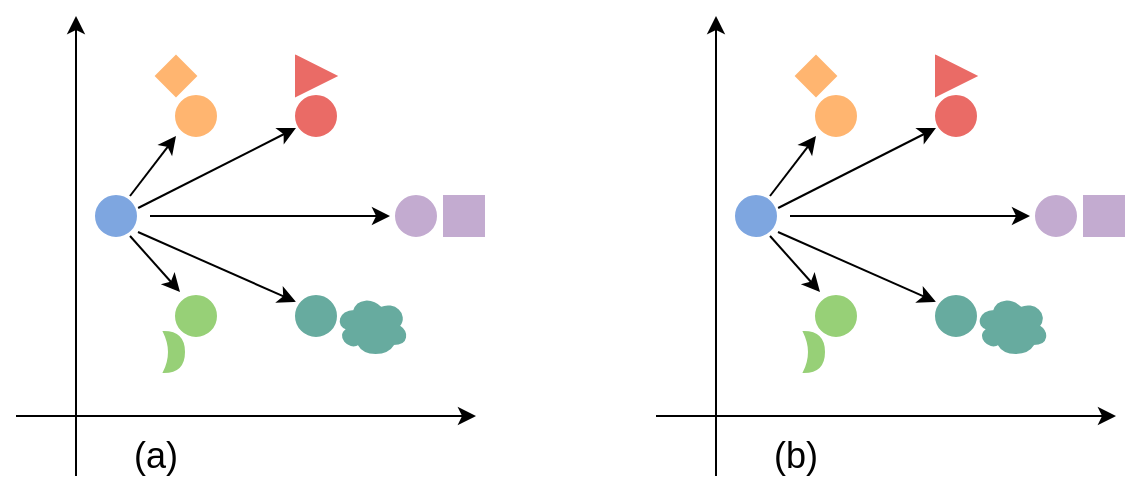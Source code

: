 <mxfile version="14.1.1" type="github">
  <diagram id="80Vs4c1H_c8xHC2_XbvR" name="Page-1">
    <mxGraphModel dx="1022" dy="437" grid="1" gridSize="10" guides="1" tooltips="1" connect="1" arrows="1" fold="1" page="1" pageScale="1" pageWidth="827" pageHeight="1169" math="0" shadow="0">
      <root>
        <mxCell id="0" />
        <mxCell id="1" parent="0" />
        <mxCell id="F7xzwialKHEL7geWUdll-1" value="" style="endArrow=classic;html=1;" edge="1" parent="1">
          <mxGeometry width="50" height="50" relative="1" as="geometry">
            <mxPoint x="80" y="310" as="sourcePoint" />
            <mxPoint x="80" y="80" as="targetPoint" />
          </mxGeometry>
        </mxCell>
        <mxCell id="F7xzwialKHEL7geWUdll-2" value="" style="endArrow=classic;html=1;" edge="1" parent="1">
          <mxGeometry width="50" height="50" relative="1" as="geometry">
            <mxPoint x="50" y="280" as="sourcePoint" />
            <mxPoint x="280" y="280" as="targetPoint" />
          </mxGeometry>
        </mxCell>
        <mxCell id="F7xzwialKHEL7geWUdll-3" value="" style="ellipse;whiteSpace=wrap;html=1;aspect=fixed;fillColor=#7EA6E0;strokeColor=#7EA6E0;" vertex="1" parent="1">
          <mxGeometry x="90" y="170" width="20" height="20" as="geometry" />
        </mxCell>
        <mxCell id="F7xzwialKHEL7geWUdll-7" value="" style="ellipse;whiteSpace=wrap;html=1;aspect=fixed;fillColor=#FFB570;strokeColor=#FFB570;" vertex="1" parent="1">
          <mxGeometry x="130" y="120" width="20" height="20" as="geometry" />
        </mxCell>
        <mxCell id="F7xzwialKHEL7geWUdll-8" value="" style="ellipse;whiteSpace=wrap;html=1;aspect=fixed;strokeColor=#97D077;fillColor=#97D077;" vertex="1" parent="1">
          <mxGeometry x="130" y="220" width="20" height="20" as="geometry" />
        </mxCell>
        <mxCell id="F7xzwialKHEL7geWUdll-9" value="" style="ellipse;whiteSpace=wrap;html=1;aspect=fixed;fillColor=#EA6B66;strokeColor=#EA6B66;" vertex="1" parent="1">
          <mxGeometry x="190" y="120" width="20" height="20" as="geometry" />
        </mxCell>
        <mxCell id="F7xzwialKHEL7geWUdll-10" value="" style="ellipse;whiteSpace=wrap;html=1;aspect=fixed;strokeColor=#67AB9F;fillColor=#67AB9F;" vertex="1" parent="1">
          <mxGeometry x="190" y="220" width="20" height="20" as="geometry" />
        </mxCell>
        <mxCell id="F7xzwialKHEL7geWUdll-13" value="" style="endArrow=classic;html=1;exitX=1;exitY=1;exitDx=0;exitDy=0;exitPerimeter=0;" edge="1" parent="1">
          <mxGeometry width="50" height="50" relative="1" as="geometry">
            <mxPoint x="107" y="190" as="sourcePoint" />
            <mxPoint x="132" y="218" as="targetPoint" />
          </mxGeometry>
        </mxCell>
        <mxCell id="F7xzwialKHEL7geWUdll-16" value="" style="endArrow=classic;html=1;" edge="1" parent="1">
          <mxGeometry width="50" height="50" relative="1" as="geometry">
            <mxPoint x="107" y="170" as="sourcePoint" />
            <mxPoint x="130" y="140" as="targetPoint" />
          </mxGeometry>
        </mxCell>
        <mxCell id="F7xzwialKHEL7geWUdll-18" value="" style="endArrow=classic;html=1;entryX=0;entryY=0;entryDx=0;entryDy=0;exitX=1.2;exitY=0.9;exitDx=0;exitDy=0;exitPerimeter=0;" edge="1" parent="1">
          <mxGeometry width="50" height="50" relative="1" as="geometry">
            <mxPoint x="111" y="188" as="sourcePoint" />
            <mxPoint x="189.929" y="222.929" as="targetPoint" />
          </mxGeometry>
        </mxCell>
        <mxCell id="F7xzwialKHEL7geWUdll-19" value="" style="endArrow=classic;html=1;exitX=1.2;exitY=0.9;exitDx=0;exitDy=0;exitPerimeter=0;" edge="1" parent="1">
          <mxGeometry width="50" height="50" relative="1" as="geometry">
            <mxPoint x="111.07" y="176" as="sourcePoint" />
            <mxPoint x="190" y="136" as="targetPoint" />
          </mxGeometry>
        </mxCell>
        <mxCell id="F7xzwialKHEL7geWUdll-20" value="" style="rhombus;whiteSpace=wrap;html=1;fillColor=#FFB570;strokeColor=#FFB570;" vertex="1" parent="1">
          <mxGeometry x="120" y="100" width="20" height="20" as="geometry" />
        </mxCell>
        <mxCell id="F7xzwialKHEL7geWUdll-22" value="" style="triangle;whiteSpace=wrap;html=1;fillColor=#EA6B66;strokeColor=#EA6B66;" vertex="1" parent="1">
          <mxGeometry x="190" y="100" width="20" height="20" as="geometry" />
        </mxCell>
        <mxCell id="F7xzwialKHEL7geWUdll-23" value="" style="rounded=0;whiteSpace=wrap;html=1;strokeColor=#C3ABD0;fillColor=#C3ABD0;" vertex="1" parent="1">
          <mxGeometry x="264" y="170" width="20" height="20" as="geometry" />
        </mxCell>
        <mxCell id="F7xzwialKHEL7geWUdll-25" value="" style="ellipse;whiteSpace=wrap;html=1;aspect=fixed;fillColor=#C3ABD0;strokeColor=#C3ABD0;" vertex="1" parent="1">
          <mxGeometry x="240" y="170" width="20" height="20" as="geometry" />
        </mxCell>
        <mxCell id="F7xzwialKHEL7geWUdll-26" value="" style="endArrow=classic;html=1;exitX=1;exitY=0.5;exitDx=0;exitDy=0;" edge="1" parent="1">
          <mxGeometry width="50" height="50" relative="1" as="geometry">
            <mxPoint x="117" y="180" as="sourcePoint" />
            <mxPoint x="237" y="180" as="targetPoint" />
          </mxGeometry>
        </mxCell>
        <mxCell id="F7xzwialKHEL7geWUdll-34" value="" style="ellipse;shape=cloud;whiteSpace=wrap;html=1;fillColor=#67AB9F;strokeColor=#67AB9F;" vertex="1" parent="1">
          <mxGeometry x="210" y="220" width="36" height="30" as="geometry" />
        </mxCell>
        <mxCell id="F7xzwialKHEL7geWUdll-36" value="" style="shape=xor;whiteSpace=wrap;html=1;fillColor=#97D077;strokeColor=#97D077;" vertex="1" parent="1">
          <mxGeometry x="124" y="238" width="10" height="20" as="geometry" />
        </mxCell>
        <mxCell id="F7xzwialKHEL7geWUdll-41" value="" style="endArrow=classic;html=1;" edge="1" parent="1">
          <mxGeometry width="50" height="50" relative="1" as="geometry">
            <mxPoint x="400" y="310" as="sourcePoint" />
            <mxPoint x="400" y="80" as="targetPoint" />
          </mxGeometry>
        </mxCell>
        <mxCell id="F7xzwialKHEL7geWUdll-42" value="" style="endArrow=classic;html=1;" edge="1" parent="1">
          <mxGeometry width="50" height="50" relative="1" as="geometry">
            <mxPoint x="370" y="280" as="sourcePoint" />
            <mxPoint x="600" y="280" as="targetPoint" />
          </mxGeometry>
        </mxCell>
        <mxCell id="F7xzwialKHEL7geWUdll-43" value="" style="ellipse;whiteSpace=wrap;html=1;aspect=fixed;fillColor=#7EA6E0;strokeColor=#7EA6E0;" vertex="1" parent="1">
          <mxGeometry x="410" y="170" width="20" height="20" as="geometry" />
        </mxCell>
        <mxCell id="F7xzwialKHEL7geWUdll-44" value="" style="ellipse;whiteSpace=wrap;html=1;aspect=fixed;fillColor=#FFB570;strokeColor=#FFB570;" vertex="1" parent="1">
          <mxGeometry x="450" y="120" width="20" height="20" as="geometry" />
        </mxCell>
        <mxCell id="F7xzwialKHEL7geWUdll-45" value="" style="ellipse;whiteSpace=wrap;html=1;aspect=fixed;strokeColor=#97D077;fillColor=#97D077;" vertex="1" parent="1">
          <mxGeometry x="450" y="220" width="20" height="20" as="geometry" />
        </mxCell>
        <mxCell id="F7xzwialKHEL7geWUdll-46" value="" style="ellipse;whiteSpace=wrap;html=1;aspect=fixed;fillColor=#EA6B66;strokeColor=#EA6B66;" vertex="1" parent="1">
          <mxGeometry x="510" y="120" width="20" height="20" as="geometry" />
        </mxCell>
        <mxCell id="F7xzwialKHEL7geWUdll-47" value="" style="ellipse;whiteSpace=wrap;html=1;aspect=fixed;strokeColor=#67AB9F;fillColor=#67AB9F;" vertex="1" parent="1">
          <mxGeometry x="510" y="220" width="20" height="20" as="geometry" />
        </mxCell>
        <mxCell id="F7xzwialKHEL7geWUdll-48" value="" style="endArrow=classic;html=1;exitX=1;exitY=1;exitDx=0;exitDy=0;exitPerimeter=0;" edge="1" parent="1">
          <mxGeometry width="50" height="50" relative="1" as="geometry">
            <mxPoint x="427" y="190" as="sourcePoint" />
            <mxPoint x="452" y="218" as="targetPoint" />
          </mxGeometry>
        </mxCell>
        <mxCell id="F7xzwialKHEL7geWUdll-49" value="" style="endArrow=classic;html=1;" edge="1" parent="1">
          <mxGeometry width="50" height="50" relative="1" as="geometry">
            <mxPoint x="427" y="170" as="sourcePoint" />
            <mxPoint x="450" y="140" as="targetPoint" />
          </mxGeometry>
        </mxCell>
        <mxCell id="F7xzwialKHEL7geWUdll-50" value="" style="endArrow=classic;html=1;entryX=0;entryY=0;entryDx=0;entryDy=0;exitX=1.2;exitY=0.9;exitDx=0;exitDy=0;exitPerimeter=0;" edge="1" parent="1">
          <mxGeometry width="50" height="50" relative="1" as="geometry">
            <mxPoint x="431" y="188" as="sourcePoint" />
            <mxPoint x="509.929" y="222.929" as="targetPoint" />
          </mxGeometry>
        </mxCell>
        <mxCell id="F7xzwialKHEL7geWUdll-51" value="" style="endArrow=classic;html=1;exitX=1.2;exitY=0.9;exitDx=0;exitDy=0;exitPerimeter=0;" edge="1" parent="1">
          <mxGeometry width="50" height="50" relative="1" as="geometry">
            <mxPoint x="431.07" y="176" as="sourcePoint" />
            <mxPoint x="510" y="136" as="targetPoint" />
          </mxGeometry>
        </mxCell>
        <mxCell id="F7xzwialKHEL7geWUdll-52" value="" style="rhombus;whiteSpace=wrap;html=1;fillColor=#FFB570;strokeColor=#FFB570;" vertex="1" parent="1">
          <mxGeometry x="440" y="100" width="20" height="20" as="geometry" />
        </mxCell>
        <mxCell id="F7xzwialKHEL7geWUdll-53" value="" style="triangle;whiteSpace=wrap;html=1;fillColor=#EA6B66;strokeColor=#EA6B66;" vertex="1" parent="1">
          <mxGeometry x="510" y="100" width="20" height="20" as="geometry" />
        </mxCell>
        <mxCell id="F7xzwialKHEL7geWUdll-54" value="" style="rounded=0;whiteSpace=wrap;html=1;strokeColor=#C3ABD0;fillColor=#C3ABD0;" vertex="1" parent="1">
          <mxGeometry x="584" y="170" width="20" height="20" as="geometry" />
        </mxCell>
        <mxCell id="F7xzwialKHEL7geWUdll-55" value="" style="ellipse;whiteSpace=wrap;html=1;aspect=fixed;fillColor=#C3ABD0;strokeColor=#C3ABD0;" vertex="1" parent="1">
          <mxGeometry x="560" y="170" width="20" height="20" as="geometry" />
        </mxCell>
        <mxCell id="F7xzwialKHEL7geWUdll-56" value="" style="endArrow=classic;html=1;exitX=1;exitY=0.5;exitDx=0;exitDy=0;" edge="1" parent="1">
          <mxGeometry width="50" height="50" relative="1" as="geometry">
            <mxPoint x="437" y="180" as="sourcePoint" />
            <mxPoint x="557" y="180" as="targetPoint" />
          </mxGeometry>
        </mxCell>
        <mxCell id="F7xzwialKHEL7geWUdll-57" value="" style="ellipse;shape=cloud;whiteSpace=wrap;html=1;fillColor=#67AB9F;strokeColor=#67AB9F;" vertex="1" parent="1">
          <mxGeometry x="530" y="220" width="36" height="30" as="geometry" />
        </mxCell>
        <mxCell id="F7xzwialKHEL7geWUdll-58" value="" style="shape=xor;whiteSpace=wrap;html=1;fillColor=#97D077;strokeColor=#97D077;" vertex="1" parent="1">
          <mxGeometry x="444" y="238" width="10" height="20" as="geometry" />
        </mxCell>
        <mxCell id="F7xzwialKHEL7geWUdll-59" value="&lt;font style=&quot;font-size: 18px&quot;&gt;(a)&lt;/font&gt;" style="text;html=1;strokeColor=none;fillColor=none;align=center;verticalAlign=middle;whiteSpace=wrap;rounded=0;" vertex="1" parent="1">
          <mxGeometry x="100" y="290" width="40" height="20" as="geometry" />
        </mxCell>
        <mxCell id="F7xzwialKHEL7geWUdll-60" value="&lt;font style=&quot;font-size: 18px&quot;&gt;(b)&lt;/font&gt;" style="text;html=1;strokeColor=none;fillColor=none;align=center;verticalAlign=middle;whiteSpace=wrap;rounded=0;" vertex="1" parent="1">
          <mxGeometry x="420" y="290" width="40" height="20" as="geometry" />
        </mxCell>
      </root>
    </mxGraphModel>
  </diagram>
</mxfile>

